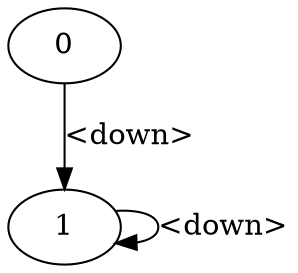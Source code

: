 digraph witness3 {
 0 [label="0",shape=ellipse]
 1 [label="1",shape=ellipse]
    0 -> 1[label="<down>"]
    1 -> 1[label="<down>"]
}

